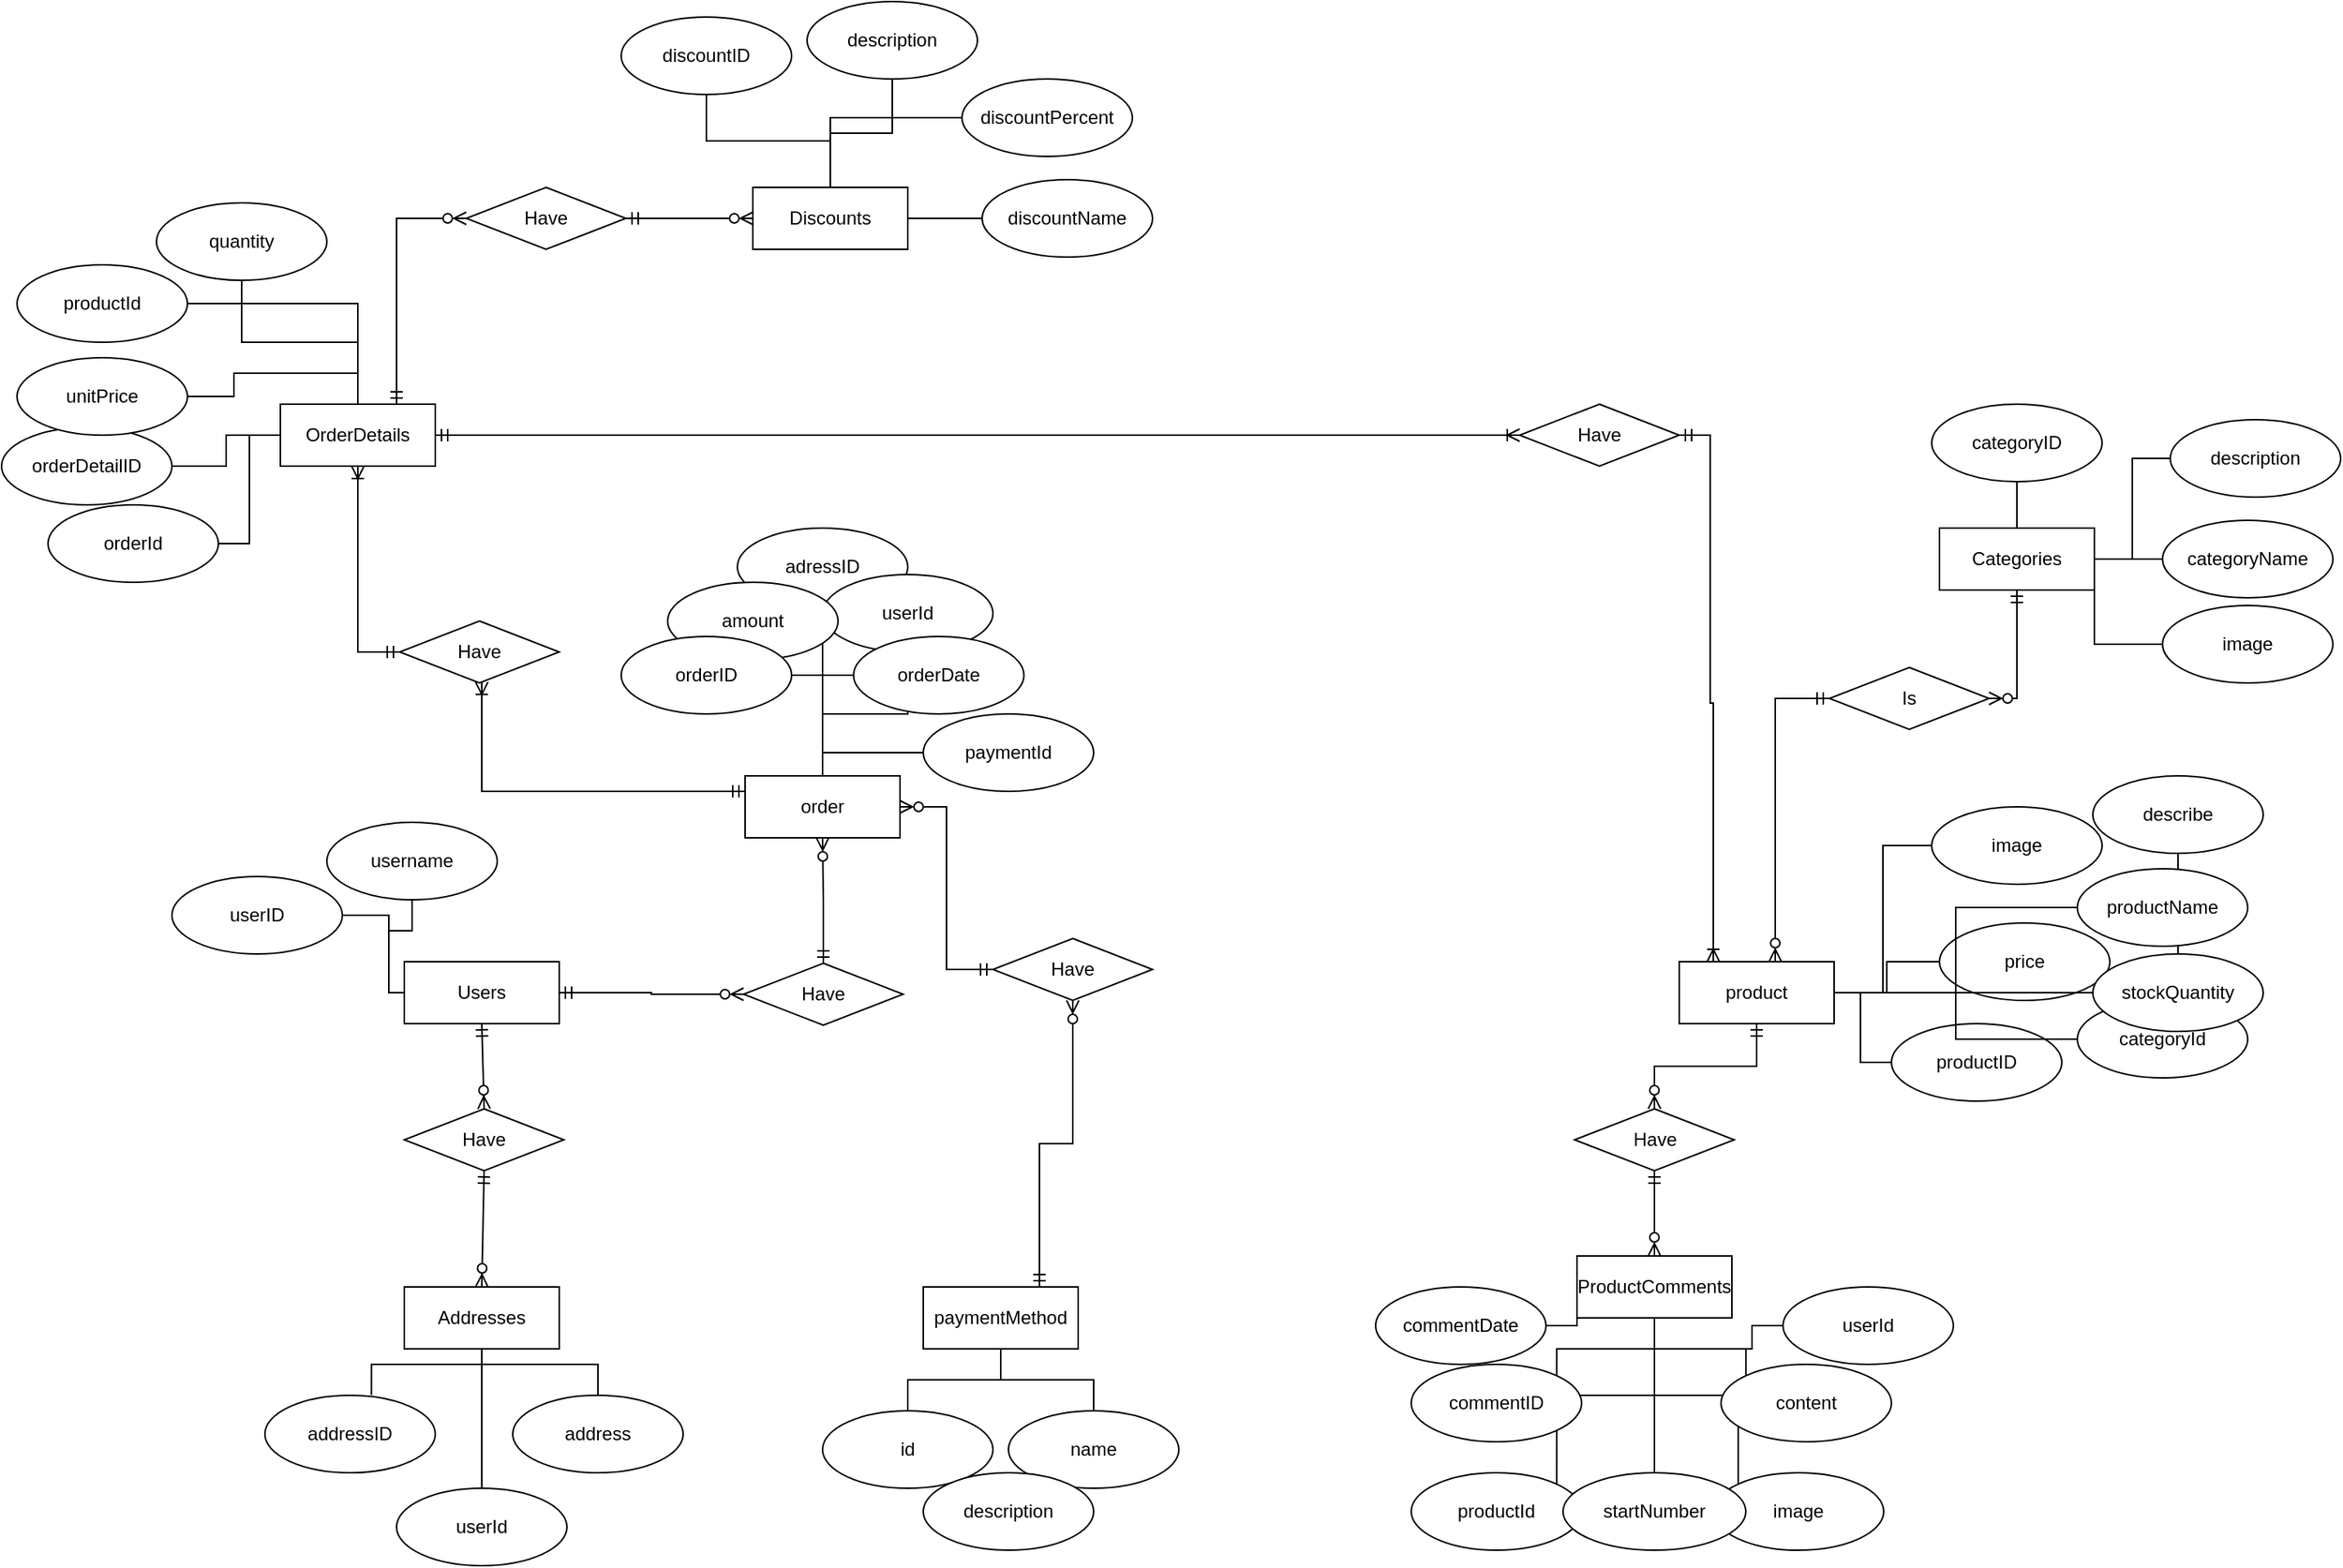<mxfile version="28.2.5">
  <diagram name="Trang-1" id="oSde0UNd30fZGhORN9Rq">
    <mxGraphModel grid="1" page="1" gridSize="10" guides="1" tooltips="1" connect="1" arrows="1" fold="1" pageScale="1" pageWidth="827" pageHeight="1169" math="0" shadow="0">
      <root>
        <mxCell id="0" />
        <mxCell id="1" parent="0" />
        <mxCell id="d7jLBemJhKZGt51rczIr-26" style="edgeStyle=orthogonalEdgeStyle;rounded=0;orthogonalLoop=1;jettySize=auto;html=1;entryX=1;entryY=0.5;entryDx=0;entryDy=0;endArrow=none;endFill=0;" edge="1" parent="1" source="d7jLBemJhKZGt51rczIr-1" target="d7jLBemJhKZGt51rczIr-11">
          <mxGeometry relative="1" as="geometry">
            <Array as="points">
              <mxPoint x="190" y="170" />
              <mxPoint x="190" y="120" />
            </Array>
          </mxGeometry>
        </mxCell>
        <mxCell id="d7jLBemJhKZGt51rczIr-1" value="Users" style="rounded=0;whiteSpace=wrap;html=1;" vertex="1" parent="1">
          <mxGeometry x="200" y="150" width="100" height="40" as="geometry" />
        </mxCell>
        <mxCell id="d7jLBemJhKZGt51rczIr-3" value="product" style="rounded=0;whiteSpace=wrap;html=1;" vertex="1" parent="1">
          <mxGeometry x="1023" y="150" width="100" height="40" as="geometry" />
        </mxCell>
        <mxCell id="d7jLBemJhKZGt51rczIr-55" style="edgeStyle=orthogonalEdgeStyle;rounded=0;orthogonalLoop=1;jettySize=auto;html=1;entryX=1;entryY=0;entryDx=0;entryDy=0;endArrow=none;endFill=0;" edge="1" parent="1" source="d7jLBemJhKZGt51rczIr-4" target="d7jLBemJhKZGt51rczIr-54">
          <mxGeometry relative="1" as="geometry" />
        </mxCell>
        <mxCell id="d7jLBemJhKZGt51rczIr-56" style="edgeStyle=orthogonalEdgeStyle;rounded=0;orthogonalLoop=1;jettySize=auto;html=1;entryX=0;entryY=0;entryDx=0;entryDy=0;endArrow=none;endFill=0;" edge="1" parent="1" source="d7jLBemJhKZGt51rczIr-4" target="d7jLBemJhKZGt51rczIr-53">
          <mxGeometry relative="1" as="geometry" />
        </mxCell>
        <mxCell id="d7jLBemJhKZGt51rczIr-57" style="edgeStyle=orthogonalEdgeStyle;rounded=0;orthogonalLoop=1;jettySize=auto;html=1;entryX=1;entryY=0;entryDx=0;entryDy=0;endArrow=none;endFill=0;" edge="1" parent="1" source="d7jLBemJhKZGt51rczIr-4" target="d7jLBemJhKZGt51rczIr-51">
          <mxGeometry relative="1" as="geometry" />
        </mxCell>
        <mxCell id="d7jLBemJhKZGt51rczIr-58" style="edgeStyle=orthogonalEdgeStyle;rounded=0;orthogonalLoop=1;jettySize=auto;html=1;entryX=0;entryY=0;entryDx=0;entryDy=0;endArrow=none;endFill=0;" edge="1" parent="1" source="d7jLBemJhKZGt51rczIr-4" target="d7jLBemJhKZGt51rczIr-52">
          <mxGeometry relative="1" as="geometry" />
        </mxCell>
        <mxCell id="d7jLBemJhKZGt51rczIr-66" style="edgeStyle=orthogonalEdgeStyle;rounded=0;orthogonalLoop=1;jettySize=auto;html=1;entryX=0.5;entryY=0;entryDx=0;entryDy=0;endArrow=none;endFill=0;" edge="1" parent="1" source="d7jLBemJhKZGt51rczIr-4" target="d7jLBemJhKZGt51rczIr-65">
          <mxGeometry relative="1" as="geometry" />
        </mxCell>
        <mxCell id="d7jLBemJhKZGt51rczIr-4" value="ProductComments" style="rounded=0;whiteSpace=wrap;html=1;" vertex="1" parent="1">
          <mxGeometry x="957" y="340" width="100" height="40" as="geometry" />
        </mxCell>
        <mxCell id="d7jLBemJhKZGt51rczIr-28" style="edgeStyle=orthogonalEdgeStyle;rounded=0;orthogonalLoop=1;jettySize=auto;html=1;entryX=0.5;entryY=0;entryDx=0;entryDy=0;endArrow=none;endFill=0;" edge="1" parent="1" source="d7jLBemJhKZGt51rczIr-5" target="d7jLBemJhKZGt51rczIr-18">
          <mxGeometry relative="1" as="geometry" />
        </mxCell>
        <mxCell id="d7jLBemJhKZGt51rczIr-29" style="edgeStyle=orthogonalEdgeStyle;rounded=0;orthogonalLoop=1;jettySize=auto;html=1;entryX=0.5;entryY=0;entryDx=0;entryDy=0;endArrow=none;endFill=0;" edge="1" parent="1" source="d7jLBemJhKZGt51rczIr-5" target="d7jLBemJhKZGt51rczIr-19">
          <mxGeometry relative="1" as="geometry" />
        </mxCell>
        <mxCell id="d7jLBemJhKZGt51rczIr-5" value="paymentMethod" style="rounded=0;whiteSpace=wrap;html=1;" vertex="1" parent="1">
          <mxGeometry x="535" y="360" width="100" height="40" as="geometry" />
        </mxCell>
        <mxCell id="d7jLBemJhKZGt51rczIr-47" style="edgeStyle=orthogonalEdgeStyle;rounded=0;orthogonalLoop=1;jettySize=auto;html=1;entryX=0.5;entryY=1;entryDx=0;entryDy=0;endArrow=none;endFill=0;" edge="1" parent="1" source="d7jLBemJhKZGt51rczIr-7" target="d7jLBemJhKZGt51rczIr-45">
          <mxGeometry relative="1" as="geometry" />
        </mxCell>
        <mxCell id="d7jLBemJhKZGt51rczIr-48" style="edgeStyle=orthogonalEdgeStyle;rounded=0;orthogonalLoop=1;jettySize=auto;html=1;entryX=0;entryY=0.5;entryDx=0;entryDy=0;endArrow=none;endFill=0;" edge="1" parent="1" source="d7jLBemJhKZGt51rczIr-7" target="d7jLBemJhKZGt51rczIr-46">
          <mxGeometry relative="1" as="geometry" />
        </mxCell>
        <mxCell id="d7jLBemJhKZGt51rczIr-7" value="Categories" style="rounded=0;whiteSpace=wrap;html=1;" vertex="1" parent="1">
          <mxGeometry x="1191" y="-130" width="100" height="40" as="geometry" />
        </mxCell>
        <mxCell id="tjTPalz4Y8jjselVKnhg-61" style="edgeStyle=orthogonalEdgeStyle;rounded=0;orthogonalLoop=1;jettySize=auto;html=1;entryX=0;entryY=0.5;entryDx=0;entryDy=0;endArrow=none;endFill=0;" edge="1" parent="1" source="d7jLBemJhKZGt51rczIr-10" target="d7jLBemJhKZGt51rczIr-1">
          <mxGeometry relative="1" as="geometry">
            <Array as="points">
              <mxPoint x="205" y="130" />
              <mxPoint x="190" y="130" />
              <mxPoint x="190" y="170" />
            </Array>
          </mxGeometry>
        </mxCell>
        <mxCell id="d7jLBemJhKZGt51rczIr-10" value="username" style="ellipse;whiteSpace=wrap;html=1;" vertex="1" parent="1">
          <mxGeometry x="150" y="60" width="110" height="50" as="geometry" />
        </mxCell>
        <mxCell id="d7jLBemJhKZGt51rczIr-11" value="userID" style="ellipse;whiteSpace=wrap;html=1;" vertex="1" parent="1">
          <mxGeometry x="50" y="95" width="110" height="50" as="geometry" />
        </mxCell>
        <mxCell id="d7jLBemJhKZGt51rczIr-21" style="edgeStyle=orthogonalEdgeStyle;rounded=0;orthogonalLoop=1;jettySize=auto;html=1;entryX=0.5;entryY=0;entryDx=0;entryDy=0;endArrow=none;endFill=0;" edge="1" parent="1" source="d7jLBemJhKZGt51rczIr-13" target="d7jLBemJhKZGt51rczIr-17">
          <mxGeometry relative="1" as="geometry">
            <Array as="points">
              <mxPoint x="250" y="410" />
              <mxPoint x="325" y="410" />
            </Array>
          </mxGeometry>
        </mxCell>
        <mxCell id="d7jLBemJhKZGt51rczIr-22" style="edgeStyle=orthogonalEdgeStyle;rounded=0;orthogonalLoop=1;jettySize=auto;html=1;entryX=0.5;entryY=0;entryDx=0;entryDy=0;endArrow=none;endFill=0;" edge="1" parent="1" source="d7jLBemJhKZGt51rczIr-13" target="d7jLBemJhKZGt51rczIr-16">
          <mxGeometry relative="1" as="geometry" />
        </mxCell>
        <mxCell id="d7jLBemJhKZGt51rczIr-13" value="Addresses" style="rounded=0;whiteSpace=wrap;html=1;" vertex="1" parent="1">
          <mxGeometry x="200" y="360" width="100" height="40" as="geometry" />
        </mxCell>
        <mxCell id="d7jLBemJhKZGt51rczIr-49" style="edgeStyle=orthogonalEdgeStyle;rounded=0;orthogonalLoop=1;jettySize=auto;html=1;entryX=0.5;entryY=1;entryDx=0;entryDy=0;endArrow=none;endFill=0;exitX=1;exitY=0.5;exitDx=0;exitDy=0;" edge="1" parent="1" source="d7jLBemJhKZGt51rczIr-3" target="d7jLBemJhKZGt51rczIr-44">
          <mxGeometry relative="1" as="geometry" />
        </mxCell>
        <mxCell id="d7jLBemJhKZGt51rczIr-15" value="addressID" style="ellipse;whiteSpace=wrap;html=1;" vertex="1" parent="1">
          <mxGeometry x="110" y="430" width="110" height="50" as="geometry" />
        </mxCell>
        <mxCell id="d7jLBemJhKZGt51rczIr-16" value="userId" style="ellipse;whiteSpace=wrap;html=1;" vertex="1" parent="1">
          <mxGeometry x="195" y="490" width="110" height="50" as="geometry" />
        </mxCell>
        <mxCell id="d7jLBemJhKZGt51rczIr-17" value="address" style="ellipse;whiteSpace=wrap;html=1;" vertex="1" parent="1">
          <mxGeometry x="270" y="430" width="110" height="50" as="geometry" />
        </mxCell>
        <mxCell id="d7jLBemJhKZGt51rczIr-18" value="id" style="ellipse;whiteSpace=wrap;html=1;" vertex="1" parent="1">
          <mxGeometry x="470" y="440" width="110" height="50" as="geometry" />
        </mxCell>
        <mxCell id="d7jLBemJhKZGt51rczIr-19" value="name" style="ellipse;whiteSpace=wrap;html=1;" vertex="1" parent="1">
          <mxGeometry x="590" y="440" width="110" height="50" as="geometry" />
        </mxCell>
        <mxCell id="d7jLBemJhKZGt51rczIr-20" style="edgeStyle=orthogonalEdgeStyle;rounded=0;orthogonalLoop=1;jettySize=auto;html=1;entryX=0.625;entryY=-0.004;entryDx=0;entryDy=0;entryPerimeter=0;endArrow=none;endFill=0;" edge="1" parent="1" source="d7jLBemJhKZGt51rczIr-13" target="d7jLBemJhKZGt51rczIr-15">
          <mxGeometry relative="1" as="geometry">
            <Array as="points">
              <mxPoint x="250" y="410" />
              <mxPoint x="179" y="410" />
            </Array>
          </mxGeometry>
        </mxCell>
        <mxCell id="tjTPalz4Y8jjselVKnhg-57" style="edgeStyle=orthogonalEdgeStyle;rounded=0;orthogonalLoop=1;jettySize=auto;html=1;entryX=1;entryY=0.5;entryDx=0;entryDy=0;endArrow=none;endFill=0;" edge="1" parent="1" source="d7jLBemJhKZGt51rczIr-30" target="d7jLBemJhKZGt51rczIr-3">
          <mxGeometry relative="1" as="geometry" />
        </mxCell>
        <mxCell id="d7jLBemJhKZGt51rczIr-30" value="productID" style="ellipse;whiteSpace=wrap;html=1;" vertex="1" parent="1">
          <mxGeometry x="1160" y="190" width="110" height="50" as="geometry" />
        </mxCell>
        <mxCell id="tjTPalz4Y8jjselVKnhg-54" style="edgeStyle=orthogonalEdgeStyle;rounded=0;orthogonalLoop=1;jettySize=auto;html=1;entryX=1;entryY=0.5;entryDx=0;entryDy=0;endArrow=none;endFill=0;" edge="1" parent="1" source="d7jLBemJhKZGt51rczIr-32" target="d7jLBemJhKZGt51rczIr-3">
          <mxGeometry relative="1" as="geometry" />
        </mxCell>
        <mxCell id="d7jLBemJhKZGt51rczIr-32" value="image" style="ellipse;whiteSpace=wrap;html=1;" vertex="1" parent="1">
          <mxGeometry x="1186" y="50" width="110" height="50" as="geometry" />
        </mxCell>
        <mxCell id="tjTPalz4Y8jjselVKnhg-55" style="edgeStyle=orthogonalEdgeStyle;rounded=0;orthogonalLoop=1;jettySize=auto;html=1;entryX=1;entryY=0.5;entryDx=0;entryDy=0;endArrow=none;endFill=0;" edge="1" parent="1" source="d7jLBemJhKZGt51rczIr-33" target="d7jLBemJhKZGt51rczIr-3">
          <mxGeometry relative="1" as="geometry">
            <mxPoint x="1170.0" y="170" as="targetPoint" />
          </mxGeometry>
        </mxCell>
        <mxCell id="d7jLBemJhKZGt51rczIr-33" value="price" style="ellipse;whiteSpace=wrap;html=1;" vertex="1" parent="1">
          <mxGeometry x="1191" y="125" width="110" height="50" as="geometry" />
        </mxCell>
        <mxCell id="tjTPalz4Y8jjselVKnhg-60" style="edgeStyle=orthogonalEdgeStyle;rounded=0;orthogonalLoop=1;jettySize=auto;html=1;entryX=1;entryY=0.5;entryDx=0;entryDy=0;endArrow=none;endFill=0;" edge="1" parent="1" source="d7jLBemJhKZGt51rczIr-31" target="d7jLBemJhKZGt51rczIr-3">
          <mxGeometry relative="1" as="geometry" />
        </mxCell>
        <mxCell id="d7jLBemJhKZGt51rczIr-31" value="productName" style="ellipse;whiteSpace=wrap;html=1;" vertex="1" parent="1">
          <mxGeometry x="1280" y="90" width="110" height="50" as="geometry" />
        </mxCell>
        <mxCell id="d7jLBemJhKZGt51rczIr-44" value="describe" style="ellipse;whiteSpace=wrap;html=1;" vertex="1" parent="1">
          <mxGeometry x="1290" y="30" width="110" height="50" as="geometry" />
        </mxCell>
        <mxCell id="d7jLBemJhKZGt51rczIr-45" value="categoryID" style="ellipse;whiteSpace=wrap;html=1;" vertex="1" parent="1">
          <mxGeometry x="1186" y="-210" width="110" height="50" as="geometry" />
        </mxCell>
        <mxCell id="d7jLBemJhKZGt51rczIr-46" value="categoryName" style="ellipse;whiteSpace=wrap;html=1;" vertex="1" parent="1">
          <mxGeometry x="1335" y="-135" width="110" height="50" as="geometry" />
        </mxCell>
        <mxCell id="d7jLBemJhKZGt51rczIr-51" value="commentID" style="ellipse;whiteSpace=wrap;html=1;" vertex="1" parent="1">
          <mxGeometry x="850" y="410" width="110" height="50" as="geometry" />
        </mxCell>
        <mxCell id="d7jLBemJhKZGt51rczIr-52" value="content" style="ellipse;whiteSpace=wrap;html=1;" vertex="1" parent="1">
          <mxGeometry x="1050" y="410" width="110" height="50" as="geometry" />
        </mxCell>
        <mxCell id="d7jLBemJhKZGt51rczIr-53" value="image" style="ellipse;whiteSpace=wrap;html=1;" vertex="1" parent="1">
          <mxGeometry x="1045" y="480" width="110" height="50" as="geometry" />
        </mxCell>
        <mxCell id="d7jLBemJhKZGt51rczIr-54" value="productId" style="ellipse;whiteSpace=wrap;html=1;" vertex="1" parent="1">
          <mxGeometry x="850" y="480" width="110" height="50" as="geometry" />
        </mxCell>
        <mxCell id="tjTPalz4Y8jjselVKnhg-58" style="edgeStyle=orthogonalEdgeStyle;rounded=0;orthogonalLoop=1;jettySize=auto;html=1;entryX=1;entryY=0.5;entryDx=0;entryDy=0;endArrow=none;endFill=0;" edge="1" parent="1" source="d7jLBemJhKZGt51rczIr-61" target="d7jLBemJhKZGt51rczIr-3">
          <mxGeometry relative="1" as="geometry" />
        </mxCell>
        <mxCell id="d7jLBemJhKZGt51rczIr-61" value="categoryId" style="ellipse;whiteSpace=wrap;html=1;" vertex="1" parent="1">
          <mxGeometry x="1280" y="175" width="110" height="50" as="geometry" />
        </mxCell>
        <mxCell id="d7jLBemJhKZGt51rczIr-65" value="startNumber" style="ellipse;whiteSpace=wrap;html=1;" vertex="1" parent="1">
          <mxGeometry x="948" y="480" width="118" height="50" as="geometry" />
        </mxCell>
        <mxCell id="d7jLBemJhKZGt51rczIr-67" value="" style="fontSize=12;html=1;endArrow=ERzeroToMany;endFill=1;rounded=0;exitX=0.5;exitY=1;exitDx=0;exitDy=0;startArrow=ERmandOne;startFill=0;" edge="1" parent="1" source="wUvY-wP0sRyieCnbG_YS-14">
          <mxGeometry width="100" height="100" relative="1" as="geometry">
            <mxPoint x="230" y="190" as="sourcePoint" />
            <mxPoint x="250" y="360" as="targetPoint" />
            <Array as="points" />
          </mxGeometry>
        </mxCell>
        <mxCell id="d7jLBemJhKZGt51rczIr-69" value="" style="fontSize=12;html=1;endArrow=ERzeroToMany;startArrow=ERmandOne;rounded=0;entryX=1;entryY=0.5;entryDx=0;entryDy=0;exitX=0.5;exitY=1;exitDx=0;exitDy=0;edgeStyle=orthogonalEdgeStyle;" edge="1" parent="1" source="d7jLBemJhKZGt51rczIr-7" target="tjTPalz4Y8jjselVKnhg-3">
          <mxGeometry width="100" height="100" relative="1" as="geometry">
            <mxPoint x="1160" y="170" as="sourcePoint" />
            <mxPoint x="1260" y="70" as="targetPoint" />
          </mxGeometry>
        </mxCell>
        <mxCell id="d7jLBemJhKZGt51rczIr-70" value="" style="fontSize=12;html=1;endArrow=ERzeroToMany;startArrow=ERmandOne;rounded=0;entryX=0.5;entryY=0;entryDx=0;entryDy=0;exitX=0.5;exitY=1;exitDx=0;exitDy=0;edgeStyle=orthogonalEdgeStyle;" edge="1" parent="1" source="d7jLBemJhKZGt51rczIr-3" target="tjTPalz4Y8jjselVKnhg-5">
          <mxGeometry width="100" height="100" relative="1" as="geometry">
            <mxPoint x="980" y="240" as="sourcePoint" />
            <mxPoint x="1080" y="140" as="targetPoint" />
          </mxGeometry>
        </mxCell>
        <mxCell id="tjTPalz4Y8jjselVKnhg-4" style="edgeStyle=orthogonalEdgeStyle;rounded=0;orthogonalLoop=1;jettySize=auto;html=1;endArrow=ERzeroToMany;endFill=0;startArrow=ERmandOne;startFill=0;exitX=0;exitY=0.5;exitDx=0;exitDy=0;" edge="1" parent="1" source="tjTPalz4Y8jjselVKnhg-3" target="d7jLBemJhKZGt51rczIr-3">
          <mxGeometry relative="1" as="geometry">
            <mxPoint x="1100" y="180" as="targetPoint" />
            <Array as="points">
              <mxPoint x="1085" y="-20" />
            </Array>
          </mxGeometry>
        </mxCell>
        <mxCell id="tjTPalz4Y8jjselVKnhg-3" value="Is" style="rhombus;whiteSpace=wrap;html=1;" vertex="1" parent="1">
          <mxGeometry x="1120" y="-40" width="103" height="40" as="geometry" />
        </mxCell>
        <mxCell id="tjTPalz4Y8jjselVKnhg-6" style="edgeStyle=orthogonalEdgeStyle;rounded=0;orthogonalLoop=1;jettySize=auto;html=1;endArrow=ERzeroToMany;endFill=0;startArrow=ERmandOne;startFill=0;" edge="1" parent="1" source="tjTPalz4Y8jjselVKnhg-5" target="d7jLBemJhKZGt51rczIr-4">
          <mxGeometry relative="1" as="geometry" />
        </mxCell>
        <mxCell id="tjTPalz4Y8jjselVKnhg-5" value="Have" style="rhombus;whiteSpace=wrap;html=1;" vertex="1" parent="1">
          <mxGeometry x="955.5" y="245" width="103" height="40" as="geometry" />
        </mxCell>
        <mxCell id="tjTPalz4Y8jjselVKnhg-7" value="order" style="rounded=0;whiteSpace=wrap;html=1;" vertex="1" parent="1">
          <mxGeometry x="420" y="30" width="100" height="40" as="geometry" />
        </mxCell>
        <mxCell id="tjTPalz4Y8jjselVKnhg-20" style="edgeStyle=orthogonalEdgeStyle;rounded=0;orthogonalLoop=1;jettySize=auto;html=1;entryX=0.5;entryY=0;entryDx=0;entryDy=0;endArrow=none;endFill=0;exitX=1;exitY=0.5;exitDx=0;exitDy=0;" edge="1" parent="1" source="tjTPalz4Y8jjselVKnhg-8" target="tjTPalz4Y8jjselVKnhg-7">
          <mxGeometry relative="1" as="geometry">
            <mxPoint x="438.889" y="-10" as="sourcePoint" />
            <Array as="points">
              <mxPoint x="470" y="-35" />
            </Array>
          </mxGeometry>
        </mxCell>
        <mxCell id="tjTPalz4Y8jjselVKnhg-23" style="edgeStyle=orthogonalEdgeStyle;rounded=0;orthogonalLoop=1;jettySize=auto;html=1;endArrow=none;endFill=0;" edge="1" parent="1" source="tjTPalz4Y8jjselVKnhg-9" target="tjTPalz4Y8jjselVKnhg-7">
          <mxGeometry relative="1" as="geometry" />
        </mxCell>
        <mxCell id="tjTPalz4Y8jjselVKnhg-9" value="adressID" style="ellipse;whiteSpace=wrap;html=1;" vertex="1" parent="1">
          <mxGeometry x="415" y="-130" width="110" height="50" as="geometry" />
        </mxCell>
        <mxCell id="tjTPalz4Y8jjselVKnhg-24" style="edgeStyle=orthogonalEdgeStyle;rounded=0;orthogonalLoop=1;jettySize=auto;html=1;entryX=0.5;entryY=0;entryDx=0;entryDy=0;endArrow=none;endFill=0;" edge="1" parent="1" source="tjTPalz4Y8jjselVKnhg-10" target="tjTPalz4Y8jjselVKnhg-7">
          <mxGeometry relative="1" as="geometry" />
        </mxCell>
        <mxCell id="tjTPalz4Y8jjselVKnhg-10" value="userId" style="ellipse;whiteSpace=wrap;html=1;" vertex="1" parent="1">
          <mxGeometry x="470" y="-100" width="110" height="50" as="geometry" />
        </mxCell>
        <mxCell id="tjTPalz4Y8jjselVKnhg-22" style="edgeStyle=orthogonalEdgeStyle;rounded=0;orthogonalLoop=1;jettySize=auto;html=1;entryX=0.5;entryY=0;entryDx=0;entryDy=0;endArrow=none;endFill=0;" edge="1" parent="1" source="tjTPalz4Y8jjselVKnhg-11" target="tjTPalz4Y8jjselVKnhg-7">
          <mxGeometry relative="1" as="geometry">
            <Array as="points">
              <mxPoint x="470" y="-20" />
              <mxPoint x="470" y="-20" />
            </Array>
          </mxGeometry>
        </mxCell>
        <mxCell id="tjTPalz4Y8jjselVKnhg-11" value="amount" style="ellipse;whiteSpace=wrap;html=1;" vertex="1" parent="1">
          <mxGeometry x="370" y="-95" width="110" height="50" as="geometry" />
        </mxCell>
        <mxCell id="tjTPalz4Y8jjselVKnhg-21" style="edgeStyle=orthogonalEdgeStyle;rounded=0;orthogonalLoop=1;jettySize=auto;html=1;entryX=0.5;entryY=0;entryDx=0;entryDy=0;endArrow=none;endFill=0;exitX=0;exitY=0.5;exitDx=0;exitDy=0;" edge="1" parent="1" source="tjTPalz4Y8jjselVKnhg-12" target="tjTPalz4Y8jjselVKnhg-7">
          <mxGeometry relative="1" as="geometry">
            <mxPoint x="560.0" y="125" as="sourcePoint" />
            <mxPoint x="535" y="185" as="targetPoint" />
          </mxGeometry>
        </mxCell>
        <mxCell id="tjTPalz4Y8jjselVKnhg-12" value="orderDate" style="ellipse;whiteSpace=wrap;html=1;" vertex="1" parent="1">
          <mxGeometry x="490" y="-60" width="110" height="50" as="geometry" />
        </mxCell>
        <mxCell id="tjTPalz4Y8jjselVKnhg-32" style="edgeStyle=orthogonalEdgeStyle;rounded=0;orthogonalLoop=1;jettySize=auto;html=1;entryX=0;entryY=0.5;entryDx=0;entryDy=0;endArrow=ERmandOne;endFill=0;startArrow=ERoneToMany;startFill=0;" edge="1" parent="1" source="tjTPalz4Y8jjselVKnhg-13" target="tjTPalz4Y8jjselVKnhg-30">
          <mxGeometry relative="1" as="geometry" />
        </mxCell>
        <mxCell id="wUvY-wP0sRyieCnbG_YS-18" style="edgeStyle=orthogonalEdgeStyle;rounded=0;orthogonalLoop=1;jettySize=auto;html=1;exitX=1;exitY=0.5;exitDx=0;exitDy=0;entryX=0;entryY=0.5;entryDx=0;entryDy=0;endArrow=ERzeroToMany;endFill=0;startArrow=ERmandOne;startFill=0;" edge="1" parent="1" source="wUvY-wP0sRyieCnbG_YS-16" target="tjTPalz4Y8jjselVKnhg-109">
          <mxGeometry relative="1" as="geometry">
            <Array as="points">
              <mxPoint x="370" y="-330" />
              <mxPoint x="370" y="-330" />
            </Array>
          </mxGeometry>
        </mxCell>
        <mxCell id="tjTPalz4Y8jjselVKnhg-13" value="OrderDetails" style="rounded=0;whiteSpace=wrap;html=1;" vertex="1" parent="1">
          <mxGeometry x="120" y="-210" width="100" height="40" as="geometry" />
        </mxCell>
        <mxCell id="tjTPalz4Y8jjselVKnhg-28" style="edgeStyle=orthogonalEdgeStyle;rounded=0;orthogonalLoop=1;jettySize=auto;html=1;entryX=0;entryY=0.5;entryDx=0;entryDy=0;endArrow=none;endFill=0;" edge="1" parent="1" source="tjTPalz4Y8jjselVKnhg-14" target="tjTPalz4Y8jjselVKnhg-13">
          <mxGeometry relative="1" as="geometry">
            <mxPoint x="170" y="-130" as="targetPoint" />
          </mxGeometry>
        </mxCell>
        <mxCell id="tjTPalz4Y8jjselVKnhg-14" value="orderDetailID" style="ellipse;whiteSpace=wrap;html=1;" vertex="1" parent="1">
          <mxGeometry x="-60" y="-195" width="110" height="50" as="geometry" />
        </mxCell>
        <mxCell id="tjTPalz4Y8jjselVKnhg-26" style="edgeStyle=orthogonalEdgeStyle;rounded=0;orthogonalLoop=1;jettySize=auto;html=1;entryX=0.5;entryY=0;entryDx=0;entryDy=0;endArrow=none;endFill=0;" edge="1" parent="1" source="tjTPalz4Y8jjselVKnhg-15" target="tjTPalz4Y8jjselVKnhg-13">
          <mxGeometry relative="1" as="geometry" />
        </mxCell>
        <mxCell id="tjTPalz4Y8jjselVKnhg-15" value="productId" style="ellipse;whiteSpace=wrap;html=1;" vertex="1" parent="1">
          <mxGeometry x="-50" y="-300" width="110" height="50" as="geometry" />
        </mxCell>
        <mxCell id="tjTPalz4Y8jjselVKnhg-25" style="edgeStyle=orthogonalEdgeStyle;rounded=0;orthogonalLoop=1;jettySize=auto;html=1;endArrow=none;endFill=0;" edge="1" parent="1" source="tjTPalz4Y8jjselVKnhg-16" target="tjTPalz4Y8jjselVKnhg-13">
          <mxGeometry relative="1" as="geometry" />
        </mxCell>
        <mxCell id="tjTPalz4Y8jjselVKnhg-16" value="quantity" style="ellipse;whiteSpace=wrap;html=1;" vertex="1" parent="1">
          <mxGeometry x="40" y="-340" width="110" height="50" as="geometry" />
        </mxCell>
        <mxCell id="tjTPalz4Y8jjselVKnhg-27" style="edgeStyle=orthogonalEdgeStyle;rounded=0;orthogonalLoop=1;jettySize=auto;html=1;entryX=0.5;entryY=0;entryDx=0;entryDy=0;endArrow=none;endFill=0;" edge="1" parent="1" source="tjTPalz4Y8jjselVKnhg-17" target="tjTPalz4Y8jjselVKnhg-13">
          <mxGeometry relative="1" as="geometry">
            <mxPoint x="150" y="-150" as="targetPoint" />
          </mxGeometry>
        </mxCell>
        <mxCell id="tjTPalz4Y8jjselVKnhg-17" value="unitPrice" style="ellipse;whiteSpace=wrap;html=1;" vertex="1" parent="1">
          <mxGeometry x="-50" y="-240" width="110" height="50" as="geometry" />
        </mxCell>
        <mxCell id="tjTPalz4Y8jjselVKnhg-29" style="edgeStyle=orthogonalEdgeStyle;rounded=0;orthogonalLoop=1;jettySize=auto;html=1;entryX=0;entryY=0.5;entryDx=0;entryDy=0;endArrow=none;endFill=0;" edge="1" parent="1" source="tjTPalz4Y8jjselVKnhg-18" target="tjTPalz4Y8jjselVKnhg-13">
          <mxGeometry relative="1" as="geometry" />
        </mxCell>
        <mxCell id="tjTPalz4Y8jjselVKnhg-18" value="orderId" style="ellipse;whiteSpace=wrap;html=1;" vertex="1" parent="1">
          <mxGeometry x="-30" y="-145" width="110" height="50" as="geometry" />
        </mxCell>
        <mxCell id="tjTPalz4Y8jjselVKnhg-30" value="Have" style="rhombus;whiteSpace=wrap;html=1;" vertex="1" parent="1">
          <mxGeometry x="197" y="-70" width="103" height="40" as="geometry" />
        </mxCell>
        <mxCell id="tjTPalz4Y8jjselVKnhg-34" style="edgeStyle=orthogonalEdgeStyle;rounded=0;orthogonalLoop=1;jettySize=auto;html=1;entryX=1;entryY=0.5;entryDx=0;entryDy=0;endArrow=ERmandOne;endFill=0;startArrow=ERoneToMany;startFill=0;" edge="1" parent="1" source="d7jLBemJhKZGt51rczIr-3" target="tjTPalz4Y8jjselVKnhg-36">
          <mxGeometry relative="1" as="geometry">
            <mxPoint x="1045.0" y="135" as="sourcePoint" />
            <mxPoint x="1033.0" y="-190" as="targetPoint" />
            <Array as="points">
              <mxPoint x="1045" y="-17" />
              <mxPoint x="1043" y="-17" />
              <mxPoint x="1043" y="-190" />
            </Array>
          </mxGeometry>
        </mxCell>
        <mxCell id="tjTPalz4Y8jjselVKnhg-35" style="edgeStyle=orthogonalEdgeStyle;rounded=0;orthogonalLoop=1;jettySize=auto;html=1;entryX=1;entryY=0.5;entryDx=0;entryDy=0;endArrow=ERmandOne;endFill=0;startArrow=ERoneToMany;startFill=0;exitX=0;exitY=0.5;exitDx=0;exitDy=0;" edge="1" parent="1" source="tjTPalz4Y8jjselVKnhg-36" target="tjTPalz4Y8jjselVKnhg-13">
          <mxGeometry relative="1" as="geometry">
            <mxPoint x="260" y="-310" as="targetPoint" />
            <Array as="points" />
            <mxPoint x="1010.0" y="-400" as="sourcePoint" />
          </mxGeometry>
        </mxCell>
        <mxCell id="tjTPalz4Y8jjselVKnhg-36" value="Have" style="rhombus;whiteSpace=wrap;html=1;" vertex="1" parent="1">
          <mxGeometry x="920" y="-210" width="103" height="40" as="geometry" />
        </mxCell>
        <mxCell id="tjTPalz4Y8jjselVKnhg-43" style="edgeStyle=orthogonalEdgeStyle;rounded=0;orthogonalLoop=1;jettySize=auto;html=1;entryX=0.5;entryY=0;entryDx=0;entryDy=0;endArrow=none;endFill=0;" edge="1" parent="1" source="tjTPalz4Y8jjselVKnhg-42" target="tjTPalz4Y8jjselVKnhg-7">
          <mxGeometry relative="1" as="geometry">
            <Array as="points">
              <mxPoint x="470" y="15" />
            </Array>
          </mxGeometry>
        </mxCell>
        <mxCell id="tjTPalz4Y8jjselVKnhg-42" value="paymentId" style="ellipse;whiteSpace=wrap;html=1;" vertex="1" parent="1">
          <mxGeometry x="535" y="-10" width="110" height="50" as="geometry" />
        </mxCell>
        <mxCell id="tjTPalz4Y8jjselVKnhg-44" value="" style="edgeStyle=orthogonalEdgeStyle;rounded=0;orthogonalLoop=1;jettySize=auto;html=1;entryX=0;entryY=0.25;entryDx=0;entryDy=0;endArrow=ERmandOne;endFill=0;startArrow=ERoneToMany;startFill=0;" edge="1" parent="1" source="tjTPalz4Y8jjselVKnhg-30" target="tjTPalz4Y8jjselVKnhg-7">
          <mxGeometry relative="1" as="geometry">
            <mxPoint x="302" y="-30" as="sourcePoint" />
            <mxPoint x="420" y="60" as="targetPoint" />
            <Array as="points">
              <mxPoint x="250" y="40" />
            </Array>
          </mxGeometry>
        </mxCell>
        <mxCell id="tjTPalz4Y8jjselVKnhg-8" value="orderID" style="ellipse;whiteSpace=wrap;html=1;" vertex="1" parent="1">
          <mxGeometry x="340" y="-60" width="110" height="50" as="geometry" />
        </mxCell>
        <mxCell id="tjTPalz4Y8jjselVKnhg-47" style="edgeStyle=orthogonalEdgeStyle;rounded=0;orthogonalLoop=1;jettySize=auto;html=1;entryX=0.75;entryY=0;entryDx=0;entryDy=0;endArrow=ERmandOne;endFill=0;startArrow=ERzeroToMany;startFill=0;" edge="1" parent="1" source="tjTPalz4Y8jjselVKnhg-46" target="d7jLBemJhKZGt51rczIr-5">
          <mxGeometry relative="1" as="geometry" />
        </mxCell>
        <mxCell id="tjTPalz4Y8jjselVKnhg-48" style="edgeStyle=orthogonalEdgeStyle;rounded=0;orthogonalLoop=1;jettySize=auto;html=1;entryX=1;entryY=0.5;entryDx=0;entryDy=0;endArrow=ERzeroToMany;endFill=0;startArrow=ERmandOne;startFill=0;" edge="1" parent="1" source="tjTPalz4Y8jjselVKnhg-46" target="tjTPalz4Y8jjselVKnhg-7">
          <mxGeometry relative="1" as="geometry" />
        </mxCell>
        <mxCell id="tjTPalz4Y8jjselVKnhg-46" value="Have" style="rhombus;whiteSpace=wrap;html=1;" vertex="1" parent="1">
          <mxGeometry x="580" y="135" width="103" height="40" as="geometry" />
        </mxCell>
        <mxCell id="tjTPalz4Y8jjselVKnhg-49" style="edgeStyle=orthogonalEdgeStyle;rounded=0;orthogonalLoop=1;jettySize=auto;html=1;entryX=1;entryY=0.5;entryDx=0;entryDy=0;endArrow=ERmandOne;endFill=0;startArrow=ERzeroToMany;startFill=0;" edge="1" parent="1" source="tjTPalz4Y8jjselVKnhg-51" target="d7jLBemJhKZGt51rczIr-1">
          <mxGeometry relative="1" as="geometry">
            <mxPoint x="810" y="490" as="targetPoint" />
          </mxGeometry>
        </mxCell>
        <mxCell id="tjTPalz4Y8jjselVKnhg-50" style="edgeStyle=orthogonalEdgeStyle;rounded=0;orthogonalLoop=1;jettySize=auto;html=1;entryX=0.5;entryY=1;entryDx=0;entryDy=0;endArrow=ERzeroToMany;endFill=0;startArrow=ERmandOne;startFill=0;exitX=0.5;exitY=0;exitDx=0;exitDy=0;" edge="1" parent="1" source="tjTPalz4Y8jjselVKnhg-51" target="tjTPalz4Y8jjselVKnhg-7">
          <mxGeometry relative="1" as="geometry">
            <mxPoint x="720" y="180" as="targetPoint" />
          </mxGeometry>
        </mxCell>
        <mxCell id="tjTPalz4Y8jjselVKnhg-51" value="Have" style="rhombus;whiteSpace=wrap;html=1;" vertex="1" parent="1">
          <mxGeometry x="419" y="151" width="103" height="40" as="geometry" />
        </mxCell>
        <mxCell id="tjTPalz4Y8jjselVKnhg-59" style="edgeStyle=orthogonalEdgeStyle;rounded=0;orthogonalLoop=1;jettySize=auto;html=1;entryX=1;entryY=0.5;entryDx=0;entryDy=0;endArrow=none;endFill=0;" edge="1" parent="1" source="tjTPalz4Y8jjselVKnhg-52" target="d7jLBemJhKZGt51rczIr-3">
          <mxGeometry relative="1" as="geometry" />
        </mxCell>
        <mxCell id="tjTPalz4Y8jjselVKnhg-52" value="stockQuantity" style="ellipse;whiteSpace=wrap;html=1;" vertex="1" parent="1">
          <mxGeometry x="1290" y="145" width="110" height="50" as="geometry" />
        </mxCell>
        <mxCell id="tjTPalz4Y8jjselVKnhg-109" value="Discounts" style="rounded=0;whiteSpace=wrap;html=1;" vertex="1" parent="1">
          <mxGeometry x="425" y="-350" width="100" height="40" as="geometry" />
        </mxCell>
        <mxCell id="tjTPalz4Y8jjselVKnhg-113" style="edgeStyle=orthogonalEdgeStyle;rounded=0;orthogonalLoop=1;jettySize=auto;html=1;entryX=0.5;entryY=0;entryDx=0;entryDy=0;endArrow=none;endFill=0;" edge="1" parent="1" source="tjTPalz4Y8jjselVKnhg-111" target="tjTPalz4Y8jjselVKnhg-109">
          <mxGeometry relative="1" as="geometry" />
        </mxCell>
        <mxCell id="tjTPalz4Y8jjselVKnhg-111" value="discountID" style="ellipse;whiteSpace=wrap;html=1;" vertex="1" parent="1">
          <mxGeometry x="340" y="-460" width="110" height="50" as="geometry" />
        </mxCell>
        <mxCell id="tjTPalz4Y8jjselVKnhg-114" style="edgeStyle=orthogonalEdgeStyle;rounded=0;orthogonalLoop=1;jettySize=auto;html=1;entryX=0.5;entryY=0;entryDx=0;entryDy=0;endArrow=none;endFill=0;" edge="1" parent="1" source="tjTPalz4Y8jjselVKnhg-112" target="tjTPalz4Y8jjselVKnhg-109">
          <mxGeometry relative="1" as="geometry" />
        </mxCell>
        <mxCell id="tjTPalz4Y8jjselVKnhg-112" value="description" style="ellipse;whiteSpace=wrap;html=1;" vertex="1" parent="1">
          <mxGeometry x="460" y="-470" width="110" height="50" as="geometry" />
        </mxCell>
        <mxCell id="wUvY-wP0sRyieCnbG_YS-1" style="edgeStyle=orthogonalEdgeStyle;rounded=0;orthogonalLoop=1;jettySize=auto;html=1;entryX=1;entryY=1;entryDx=0;entryDy=0;endArrow=none;endFill=0;" edge="1" parent="1" source="T5XCl1_g-WvbPhnP2FNh-1" target="d7jLBemJhKZGt51rczIr-7">
          <mxGeometry relative="1" as="geometry" />
        </mxCell>
        <mxCell id="T5XCl1_g-WvbPhnP2FNh-1" value="image" style="ellipse;whiteSpace=wrap;html=1;" vertex="1" parent="1">
          <mxGeometry x="1335" y="-80" width="110" height="50" as="geometry" />
        </mxCell>
        <mxCell id="wUvY-wP0sRyieCnbG_YS-3" style="edgeStyle=orthogonalEdgeStyle;rounded=0;orthogonalLoop=1;jettySize=auto;html=1;entryX=0.5;entryY=1;entryDx=0;entryDy=0;endArrow=none;endFill=0;" edge="1" parent="1" source="wUvY-wP0sRyieCnbG_YS-2" target="d7jLBemJhKZGt51rczIr-4">
          <mxGeometry relative="1" as="geometry" />
        </mxCell>
        <mxCell id="wUvY-wP0sRyieCnbG_YS-2" value="userId" style="ellipse;whiteSpace=wrap;html=1;" vertex="1" parent="1">
          <mxGeometry x="1090" y="360" width="110" height="50" as="geometry" />
        </mxCell>
        <mxCell id="wUvY-wP0sRyieCnbG_YS-5" style="edgeStyle=orthogonalEdgeStyle;rounded=0;orthogonalLoop=1;jettySize=auto;html=1;entryX=1;entryY=0.5;entryDx=0;entryDy=0;endArrow=none;endFill=0;" edge="1" parent="1" source="wUvY-wP0sRyieCnbG_YS-4" target="d7jLBemJhKZGt51rczIr-7">
          <mxGeometry relative="1" as="geometry" />
        </mxCell>
        <mxCell id="wUvY-wP0sRyieCnbG_YS-4" value="description" style="ellipse;whiteSpace=wrap;html=1;" vertex="1" parent="1">
          <mxGeometry x="1340" y="-200" width="110" height="50" as="geometry" />
        </mxCell>
        <mxCell id="wUvY-wP0sRyieCnbG_YS-8" style="edgeStyle=orthogonalEdgeStyle;rounded=0;orthogonalLoop=1;jettySize=auto;html=1;entryX=0.5;entryY=0;entryDx=0;entryDy=0;endArrow=none;endFill=0;" edge="1" parent="1" source="wUvY-wP0sRyieCnbG_YS-7" target="tjTPalz4Y8jjselVKnhg-109">
          <mxGeometry relative="1" as="geometry" />
        </mxCell>
        <mxCell id="wUvY-wP0sRyieCnbG_YS-7" value="discountPercent" style="ellipse;whiteSpace=wrap;html=1;" vertex="1" parent="1">
          <mxGeometry x="560" y="-420" width="110" height="50" as="geometry" />
        </mxCell>
        <mxCell id="wUvY-wP0sRyieCnbG_YS-10" style="edgeStyle=orthogonalEdgeStyle;rounded=0;orthogonalLoop=1;jettySize=auto;html=1;entryX=1;entryY=0.5;entryDx=0;entryDy=0;endArrow=none;endFill=0;" edge="1" parent="1" source="wUvY-wP0sRyieCnbG_YS-9" target="tjTPalz4Y8jjselVKnhg-109">
          <mxGeometry relative="1" as="geometry" />
        </mxCell>
        <mxCell id="wUvY-wP0sRyieCnbG_YS-9" value="discountName" style="ellipse;whiteSpace=wrap;html=1;" vertex="1" parent="1">
          <mxGeometry x="573" y="-355" width="110" height="50" as="geometry" />
        </mxCell>
        <mxCell id="wUvY-wP0sRyieCnbG_YS-11" value="description" style="ellipse;whiteSpace=wrap;html=1;" vertex="1" parent="1">
          <mxGeometry x="535" y="480" width="110" height="50" as="geometry" />
        </mxCell>
        <mxCell id="wUvY-wP0sRyieCnbG_YS-13" style="edgeStyle=orthogonalEdgeStyle;rounded=0;orthogonalLoop=1;jettySize=auto;html=1;entryX=0;entryY=0.5;entryDx=0;entryDy=0;endArrow=none;endFill=0;" edge="1" parent="1" source="wUvY-wP0sRyieCnbG_YS-12" target="d7jLBemJhKZGt51rczIr-4">
          <mxGeometry relative="1" as="geometry" />
        </mxCell>
        <mxCell id="wUvY-wP0sRyieCnbG_YS-12" value="commentDate" style="ellipse;whiteSpace=wrap;html=1;" vertex="1" parent="1">
          <mxGeometry x="827" y="360" width="110" height="50" as="geometry" />
        </mxCell>
        <mxCell id="wUvY-wP0sRyieCnbG_YS-15" value="" style="fontSize=12;html=1;endArrow=ERzeroToMany;endFill=1;rounded=0;exitX=0.5;exitY=1;exitDx=0;exitDy=0;entryX=0.5;entryY=0;entryDx=0;entryDy=0;entryPerimeter=0;startArrow=ERmandOne;startFill=0;" edge="1" parent="1" source="d7jLBemJhKZGt51rczIr-1" target="wUvY-wP0sRyieCnbG_YS-14">
          <mxGeometry width="100" height="100" relative="1" as="geometry">
            <mxPoint x="250" y="190" as="sourcePoint" />
            <mxPoint x="250" y="360" as="targetPoint" />
            <Array as="points" />
          </mxGeometry>
        </mxCell>
        <mxCell id="wUvY-wP0sRyieCnbG_YS-14" value="Have" style="rhombus;whiteSpace=wrap;html=1;" vertex="1" parent="1">
          <mxGeometry x="200" y="245" width="103" height="40" as="geometry" />
        </mxCell>
        <mxCell id="wUvY-wP0sRyieCnbG_YS-19" value="" style="edgeStyle=orthogonalEdgeStyle;rounded=0;orthogonalLoop=1;jettySize=auto;html=1;exitX=0.75;exitY=0;exitDx=0;exitDy=0;entryX=0;entryY=0.5;entryDx=0;entryDy=0;endArrow=ERzeroToMany;endFill=0;startArrow=ERmandOne;startFill=0;" edge="1" parent="1" source="tjTPalz4Y8jjselVKnhg-13" target="wUvY-wP0sRyieCnbG_YS-16">
          <mxGeometry relative="1" as="geometry">
            <mxPoint x="195" y="-210" as="sourcePoint" />
            <mxPoint x="425" y="-330" as="targetPoint" />
          </mxGeometry>
        </mxCell>
        <mxCell id="wUvY-wP0sRyieCnbG_YS-16" value="Have" style="rhombus;whiteSpace=wrap;html=1;" vertex="1" parent="1">
          <mxGeometry x="240" y="-350" width="103" height="40" as="geometry" />
        </mxCell>
      </root>
    </mxGraphModel>
  </diagram>
</mxfile>
